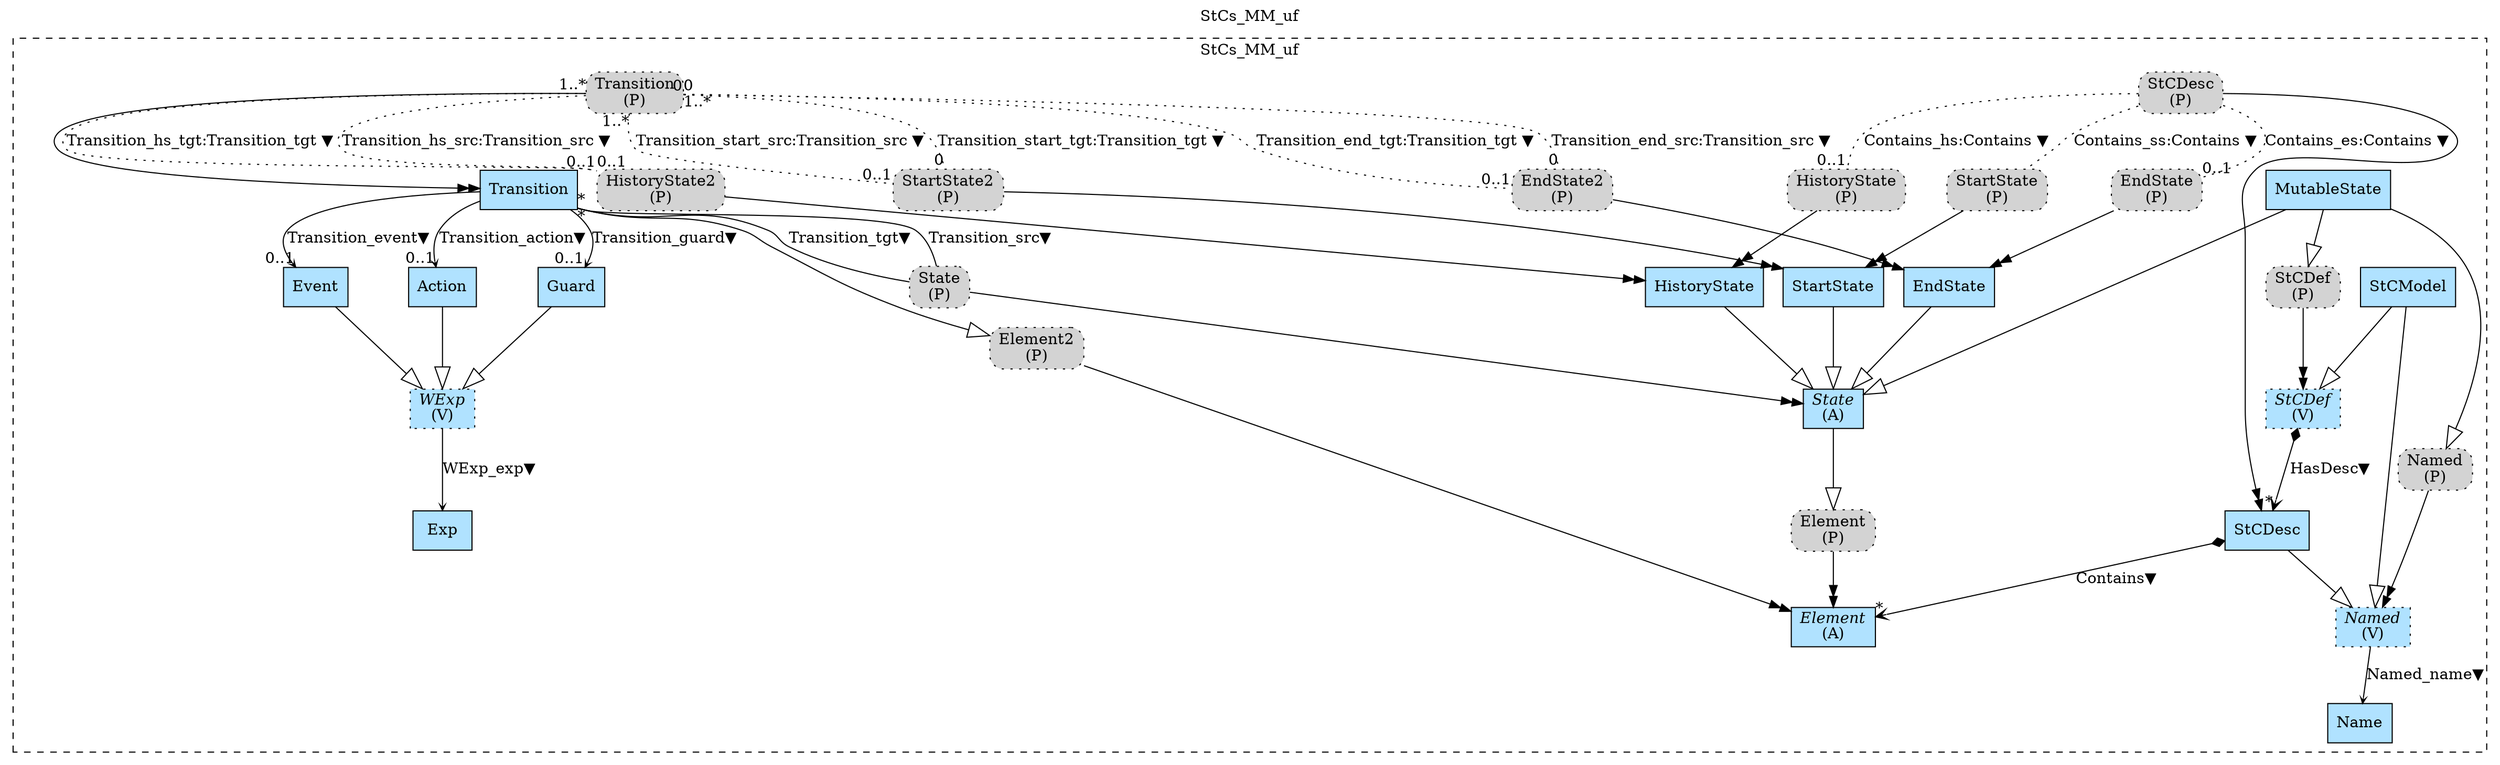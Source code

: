 digraph {graph[label=StCs_MM_uf,labelloc=tl,labelfontsize=12];
subgraph cluster_StCs_MM_uf{style=dashed;label=StCs_MM_uf;
"Element"[shape=record,fillcolor=lightskyblue1,style = filled,label=<{<I>Element</I><br/>(A)}>];
"Name"[shape=record,fillcolor=lightskyblue1,style = filled,label="Name"];
"StCDesc"[shape=record,fillcolor=lightskyblue1,style = filled,label="StCDesc"];
"Named"[shape=record,fillcolor=lightskyblue1,style ="filled,dotted",label=<{<I>Named</I><br/>(V)}>];
"StCModel"[shape=record,fillcolor=lightskyblue1,style = filled,label="StCModel"];
"StCDef"[shape=record,fillcolor=lightskyblue1,style ="filled,dotted",label=<{<I>StCDef</I><br/>(V)}>];
"PElement"[shape=box,fillcolor=lightgray,style ="rounded,filled,dotted",label=<Element<br/>(P)>];
"EndState"[shape=record,fillcolor=lightskyblue1,style = filled,label="EndState"];
"StartState"[shape=record,fillcolor=lightskyblue1,style = filled,label="StartState"];
"HistoryState"[shape=record,fillcolor=lightskyblue1,style = filled,label="HistoryState"];
"State"[shape=record,fillcolor=lightskyblue1,style = filled,label=<{<I>State</I><br/>(A)}>];
"PNamed"[shape=box,fillcolor=lightgray,style ="rounded,filled,dotted",label=<Named<br/>(P)>];
"MutableState"[shape=record,fillcolor=lightskyblue1,style = filled,label="MutableState"];
"PStCDef"[shape=box,fillcolor=lightgray,style ="rounded,filled,dotted",label=<StCDef<br/>(P)>];
"PEndState"[shape=box,fillcolor=lightgray,style ="rounded,filled,dotted",label=<EndState<br/>(P)>];
"PStartState"[shape=box,fillcolor=lightgray,style ="rounded,filled,dotted",label=<StartState<br/>(P)>];
"PStCDesc"[shape=box,fillcolor=lightgray,style ="rounded,filled,dotted",label=<StCDesc<br/>(P)>];
"PHistoryState"[shape=box,fillcolor=lightgray,style ="rounded,filled,dotted",label=<HistoryState<br/>(P)>];
"PState"[shape=box,fillcolor=lightgray,style ="rounded,filled,dotted",label=<State<br/>(P)>];
"Transition"[shape=record,fillcolor=lightskyblue1,style = filled,label="Transition"];
"PElement2"[shape=box,fillcolor=lightgray,style ="rounded,filled,dotted",label=<Element2<br/>(P)>];
"Exp"[shape=record,fillcolor=lightskyblue1,style = filled,label="Exp"];
"Event"[shape=record,fillcolor=lightskyblue1,style = filled,label="Event"];
"Guard"[shape=record,fillcolor=lightskyblue1,style = filled,label="Guard"];
"Action"[shape=record,fillcolor=lightskyblue1,style = filled,label="Action"];
"WExp"[shape=record,fillcolor=lightskyblue1,style ="filled,dotted",label=<{<I>WExp</I><br/>(V)}>];
"PEndState2"[shape=box,fillcolor=lightgray,style ="rounded,filled,dotted",label=<EndState2<br/>(P)>];
"PStartState2"[shape=box,fillcolor=lightgray,style ="rounded,filled,dotted",label=<StartState2<br/>(P)>];
"PTransition"[shape=box,fillcolor=lightgray,style ="rounded,filled,dotted",label=<Transition<br/>(P)>];
"PHistoryState2"[shape=box,fillcolor=lightgray,style ="rounded,filled,dotted",label=<HistoryState2<br/>(P)>];

"StCDef"->"StCDesc"[label="HasDesc▼",arrowhead=vee,arrowtail=diamond,dir=both,headlabel="*"];
"StCDesc"->"Element"[label="Contains▼",arrowhead=vee,arrowtail=diamond,dir=both,headlabel="*"];
"Named"->"Name"[label="Named_name▼",arrowhead=vee,headlabel="",arrowsize=.5];
"StCDesc"->"Named"[arrowhead=onormal,arrowsize=2.0];
"StCModel"->"Named"[arrowhead=onormal,arrowsize=2.0];
"StCModel"->"StCDef"[arrowhead=onormal,arrowsize=2.0];
"State"->"PElement"[arrowhead=onormal,arrowsize=2.0];
"EndState"->"State"[arrowhead=onormal,arrowsize=2.0];
"StartState"->"State"[arrowhead=onormal,arrowsize=2.0];
"HistoryState"->"State"[arrowhead=onormal,arrowsize=2.0];
"MutableState"->"State"[arrowhead=onormal,arrowsize=2.0];
"MutableState"->"PNamed"[arrowhead=onormal,arrowsize=2.0];
"MutableState"->"PStCDef"[arrowhead=onormal,arrowsize=2.0];
"PStCDesc"->"PEndState"[label="Contains_es:Contains ▼",dir=none,taillabel="",headlabel="0..1",style=dotted];
"PStCDesc"->"PStartState"[label="Contains_ss:Contains ▼",dir=none,taillabel="",headlabel="",style=dotted];
"PStCDesc"->"PHistoryState"[label="Contains_hs:Contains ▼",dir=none,taillabel="",headlabel="0..1",style=dotted];
"Transition"->"PState"[label="Transition_src▼",dir=none,taillabel="*",headlabel=""];
"Transition"->"PState"[label="Transition_tgt▼",dir=none,taillabel="*",headlabel=""];
"Transition"->"Event"[label="Transition_event▼",arrowhead=vee,headlabel="0..1",arrowsize=.5];
"Transition"->"Guard"[label="Transition_guard▼",arrowhead=vee,headlabel="0..1",arrowsize=.5];
"Transition"->"Action"[label="Transition_action▼",arrowhead=vee,headlabel="0..1",arrowsize=.5];
"Transition"->"PElement2"[arrowhead=onormal,arrowsize=2.0];
"WExp"->"Exp"[label="WExp_exp▼",arrowhead=vee,headlabel="",arrowsize=.5];
"Event"->"WExp"[arrowhead=onormal,arrowsize=2.0];
"Guard"->"WExp"[arrowhead=onormal,arrowsize=2.0];
"Action"->"WExp"[arrowhead=onormal,arrowsize=2.0];
"PTransition"->"PEndState2"[label="Transition_end_src:Transition_src ▼",dir=none,taillabel="0",headlabel="0",style=dotted];
"PTransition"->"PEndState2"[label="Transition_end_tgt:Transition_tgt ▼",dir=none,taillabel="1..*",headlabel="0..1",style=dotted];
"PTransition"->"PStartState2"[label="Transition_start_src:Transition_src ▼",dir=none,taillabel="1..*",headlabel="0..1",style=dotted];
"PTransition"->"PStartState2"[label="Transition_start_tgt:Transition_tgt ▼",dir=none,taillabel="0",headlabel="0",style=dotted];
"PTransition"->"PHistoryState2"[label="Transition_hs_src:Transition_src ▼",dir=none,taillabel="",headlabel="0..1",style=dotted];
"PTransition"->"PHistoryState2"[label="Transition_hs_tgt:Transition_tgt ▼",dir=none,taillabel="1..*",headlabel="0..1",style=dotted];

}
"PStCDef"->"StCDef"[arrowhead=normalnormal];
"PElement"->"Element"[arrowhead=normalnormal];
"PNamed"->"Named"[arrowhead=normalnormal];
"PStCDesc"->"StCDesc"[arrowhead=normalnormal];
"PEndState"->"EndState"[arrowhead=normalnormal];
"PStartState"->"StartState"[arrowhead=normalnormal];
"PHistoryState"->"HistoryState"[arrowhead=normalnormal];
"PState"->"State"[arrowhead=normalnormal];
"PElement2"->"Element"[arrowhead=normalnormal];
"PTransition"->"Transition"[arrowhead=normalnormal];
"PEndState2"->"EndState"[arrowhead=normalnormal];
"PStartState2"->"StartState"[arrowhead=normalnormal];
"PHistoryState2"->"HistoryState"[arrowhead=normalnormal];
}